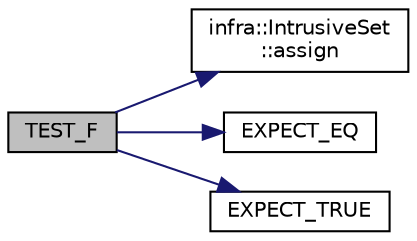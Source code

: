 digraph "TEST_F"
{
 // INTERACTIVE_SVG=YES
  edge [fontname="Helvetica",fontsize="10",labelfontname="Helvetica",labelfontsize="10"];
  node [fontname="Helvetica",fontsize="10",shape=record];
  rankdir="LR";
  Node58 [label="TEST_F",height=0.2,width=0.4,color="black", fillcolor="grey75", style="filled", fontcolor="black"];
  Node58 -> Node59 [color="midnightblue",fontsize="10",style="solid",fontname="Helvetica"];
  Node59 [label="infra::IntrusiveSet\l::assign",height=0.2,width=0.4,color="black", fillcolor="white", style="filled",URL="$df/d47/classinfra_1_1_intrusive_set.html#aaa7b3deb627405adbdd5f6d834d7e41f"];
  Node58 -> Node60 [color="midnightblue",fontsize="10",style="solid",fontname="Helvetica"];
  Node60 [label="EXPECT_EQ",height=0.2,width=0.4,color="black", fillcolor="white", style="filled",URL="$d6/def/_test_json_8cpp.html#a82745227e2f0a8edbb4ae630d88a8e86"];
  Node58 -> Node61 [color="midnightblue",fontsize="10",style="solid",fontname="Helvetica"];
  Node61 [label="EXPECT_TRUE",height=0.2,width=0.4,color="black", fillcolor="white", style="filled",URL="$d6/def/_test_json_8cpp.html#a84dbe6e62bbec23a120a258315c7b6dc"];
}
